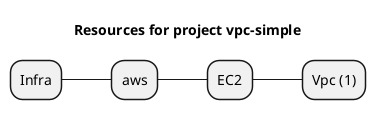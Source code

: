 @startmindmap
title Resources for project vpc-simple
skinparam monochrome true
+ Infra
++ aws
+++ EC2
++++ Vpc (1)
@endmindmap